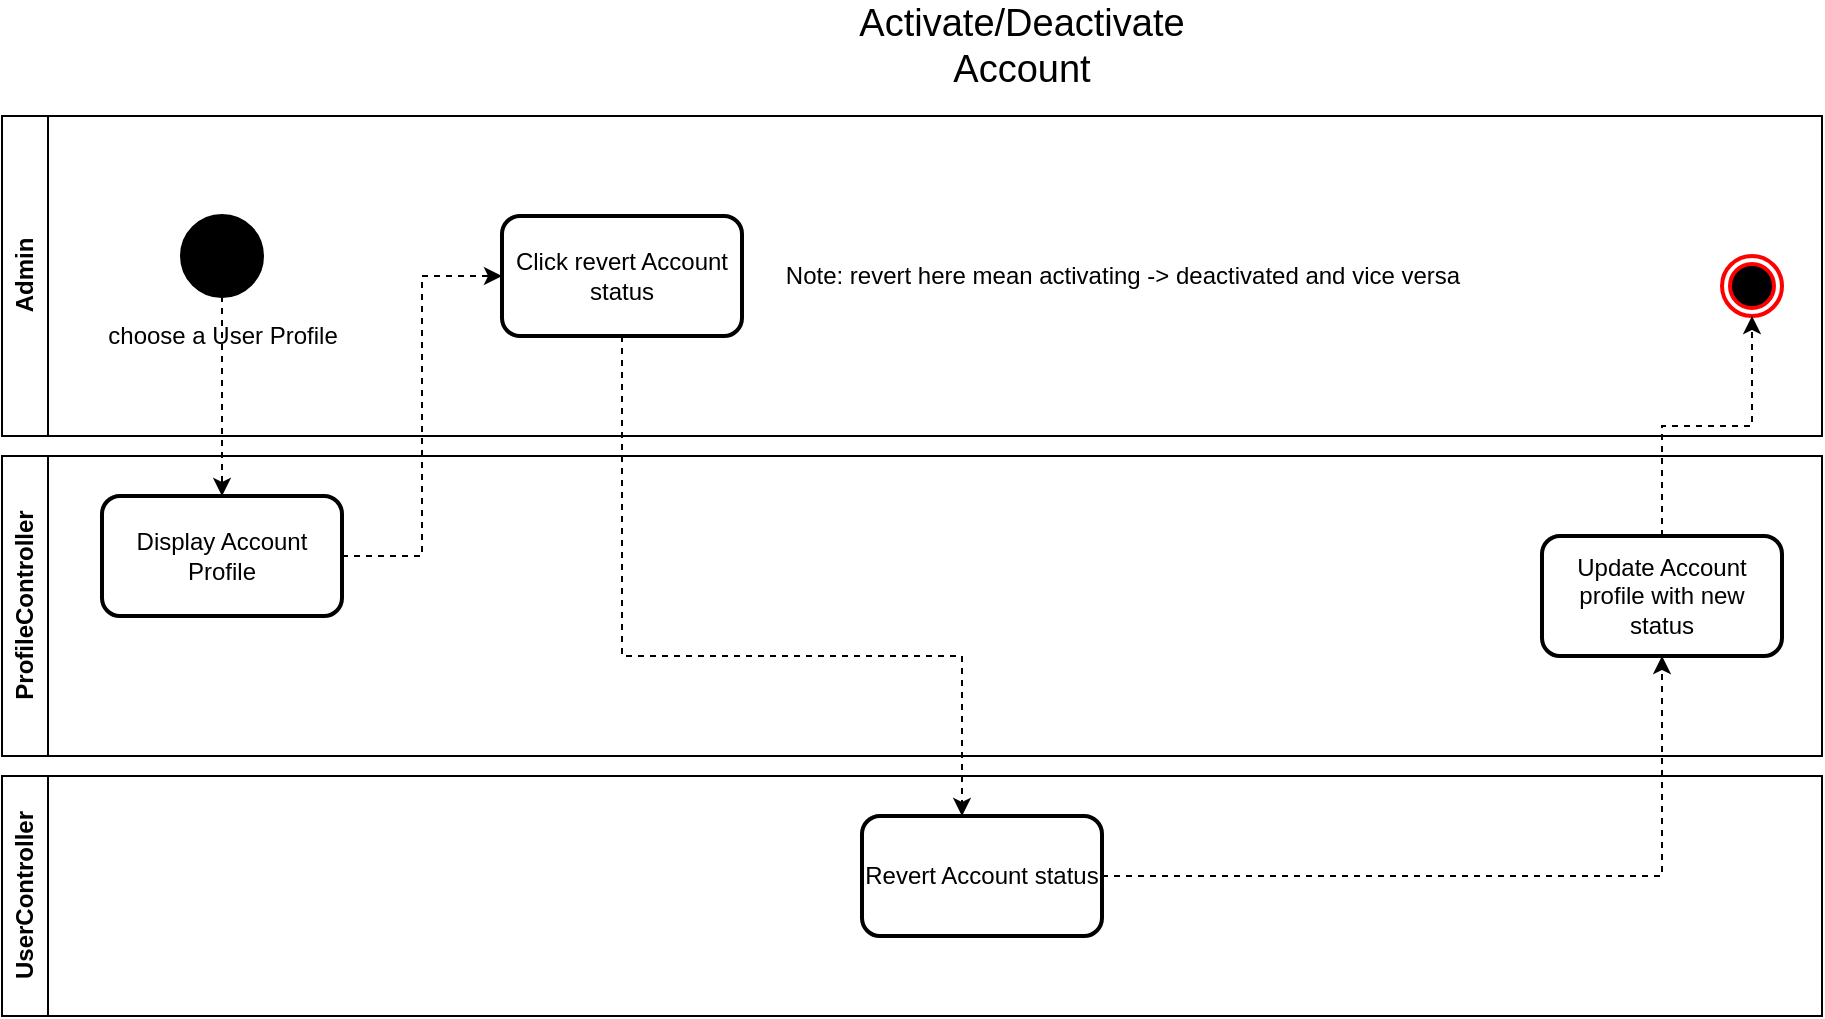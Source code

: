 <mxfile version="20.8.18" type="github">
  <diagram name="Page-1" id="ZVHwB_2-QM-X8pNNjGKv">
    <mxGraphModel dx="1144" dy="647" grid="1" gridSize="10" guides="1" tooltips="1" connect="1" arrows="1" fold="1" page="1" pageScale="1" pageWidth="850" pageHeight="1100" math="0" shadow="0">
      <root>
        <mxCell id="0" />
        <mxCell id="1" parent="0" />
        <mxCell id="z3NdWrhZ5yllbA3i4Mgm-1" value="Admin" style="swimlane;horizontal=0;whiteSpace=wrap;html=1;" vertex="1" parent="1">
          <mxGeometry x="40" y="90" width="910" height="160" as="geometry" />
        </mxCell>
        <mxCell id="z3NdWrhZ5yllbA3i4Mgm-2" value="choose a User Profile" style="shape=ellipse;html=1;fillColor=strokeColor;strokeWidth=2;verticalLabelPosition=bottom;verticalAlignment=top;perimeter=ellipsePerimeter;" vertex="1" parent="z3NdWrhZ5yllbA3i4Mgm-1">
          <mxGeometry x="90" y="50" width="40" height="40" as="geometry" />
        </mxCell>
        <mxCell id="z3NdWrhZ5yllbA3i4Mgm-3" value="" style="ellipse;html=1;shape=endState;fillColor=#000000;strokeColor=#ff0000;strokeWidth=2;fontFamily=Helvetica;fontSize=12;fontColor=default;" vertex="1" parent="z3NdWrhZ5yllbA3i4Mgm-1">
          <mxGeometry x="860" y="70" width="30" height="30" as="geometry" />
        </mxCell>
        <mxCell id="z3NdWrhZ5yllbA3i4Mgm-4" value="Click revert Account status" style="rounded=1;whiteSpace=wrap;html=1;strokeWidth=2;fontFamily=Helvetica;fontSize=12;" vertex="1" parent="z3NdWrhZ5yllbA3i4Mgm-1">
          <mxGeometry x="250" y="50" width="120" height="60" as="geometry" />
        </mxCell>
        <mxCell id="z3NdWrhZ5yllbA3i4Mgm-6" value="Note: revert here mean activating -&amp;gt; deactivated and vice versa" style="text;html=1;align=center;verticalAlign=middle;resizable=0;points=[];autosize=1;strokeColor=none;fillColor=none;" vertex="1" parent="z3NdWrhZ5yllbA3i4Mgm-1">
          <mxGeometry x="380" y="65" width="360" height="30" as="geometry" />
        </mxCell>
        <mxCell id="z3NdWrhZ5yllbA3i4Mgm-7" value="ProfileController" style="swimlane;horizontal=0;whiteSpace=wrap;html=1;" vertex="1" parent="1">
          <mxGeometry x="40" y="260" width="910" height="150" as="geometry" />
        </mxCell>
        <mxCell id="z3NdWrhZ5yllbA3i4Mgm-8" value="Update Account profile with new status" style="rounded=1;whiteSpace=wrap;html=1;strokeWidth=2;fontFamily=Helvetica;fontSize=12;" vertex="1" parent="z3NdWrhZ5yllbA3i4Mgm-7">
          <mxGeometry x="770" y="40" width="120" height="60" as="geometry" />
        </mxCell>
        <mxCell id="z3NdWrhZ5yllbA3i4Mgm-9" value="Display Account Profile" style="rounded=1;whiteSpace=wrap;html=1;strokeWidth=2;fontFamily=Helvetica;fontSize=12;" vertex="1" parent="z3NdWrhZ5yllbA3i4Mgm-7">
          <mxGeometry x="50" y="20" width="120" height="60" as="geometry" />
        </mxCell>
        <mxCell id="z3NdWrhZ5yllbA3i4Mgm-10" value="UserController" style="swimlane;horizontal=0;whiteSpace=wrap;html=1;" vertex="1" parent="1">
          <mxGeometry x="40" y="420" width="910" height="120" as="geometry" />
        </mxCell>
        <mxCell id="z3NdWrhZ5yllbA3i4Mgm-11" value="Revert Account status" style="rounded=1;whiteSpace=wrap;html=1;strokeWidth=2;fontFamily=Helvetica;fontSize=12;" vertex="1" parent="z3NdWrhZ5yllbA3i4Mgm-10">
          <mxGeometry x="430" y="20" width="120" height="60" as="geometry" />
        </mxCell>
        <mxCell id="z3NdWrhZ5yllbA3i4Mgm-12" style="edgeStyle=orthogonalEdgeStyle;rounded=0;orthogonalLoop=1;jettySize=auto;html=1;entryX=0.5;entryY=1;entryDx=0;entryDy=0;dashed=1;strokeWidth=1;fontFamily=Helvetica;fontSize=12;fontColor=default;" edge="1" parent="1" source="z3NdWrhZ5yllbA3i4Mgm-8" target="z3NdWrhZ5yllbA3i4Mgm-3">
          <mxGeometry relative="1" as="geometry" />
        </mxCell>
        <mxCell id="z3NdWrhZ5yllbA3i4Mgm-13" style="edgeStyle=orthogonalEdgeStyle;rounded=0;orthogonalLoop=1;jettySize=auto;html=1;entryX=0.5;entryY=0;entryDx=0;entryDy=0;dashed=1;strokeWidth=1;fontFamily=Helvetica;fontSize=12;fontColor=default;" edge="1" parent="1" source="z3NdWrhZ5yllbA3i4Mgm-2" target="z3NdWrhZ5yllbA3i4Mgm-9">
          <mxGeometry relative="1" as="geometry" />
        </mxCell>
        <mxCell id="z3NdWrhZ5yllbA3i4Mgm-14" value="Activate/Deactivate Account" style="text;html=1;strokeColor=none;fillColor=none;align=center;verticalAlign=middle;whiteSpace=wrap;rounded=0;fontSize=19;" vertex="1" parent="1">
          <mxGeometry x="460" y="40" width="180" height="30" as="geometry" />
        </mxCell>
        <mxCell id="z3NdWrhZ5yllbA3i4Mgm-15" style="edgeStyle=orthogonalEdgeStyle;rounded=0;orthogonalLoop=1;jettySize=auto;html=1;dashed=1;entryX=0;entryY=0.5;entryDx=0;entryDy=0;" edge="1" parent="1" source="z3NdWrhZ5yllbA3i4Mgm-9" target="z3NdWrhZ5yllbA3i4Mgm-4">
          <mxGeometry relative="1" as="geometry" />
        </mxCell>
        <mxCell id="z3NdWrhZ5yllbA3i4Mgm-16" style="edgeStyle=orthogonalEdgeStyle;rounded=0;orthogonalLoop=1;jettySize=auto;html=1;dashed=1;" edge="1" parent="1" source="z3NdWrhZ5yllbA3i4Mgm-4" target="z3NdWrhZ5yllbA3i4Mgm-11">
          <mxGeometry relative="1" as="geometry">
            <Array as="points">
              <mxPoint x="350" y="360" />
              <mxPoint x="520" y="360" />
            </Array>
          </mxGeometry>
        </mxCell>
        <mxCell id="z3NdWrhZ5yllbA3i4Mgm-17" style="edgeStyle=orthogonalEdgeStyle;rounded=0;orthogonalLoop=1;jettySize=auto;html=1;entryX=0.5;entryY=1;entryDx=0;entryDy=0;dashed=1;" edge="1" parent="1" source="z3NdWrhZ5yllbA3i4Mgm-11" target="z3NdWrhZ5yllbA3i4Mgm-8">
          <mxGeometry relative="1" as="geometry" />
        </mxCell>
      </root>
    </mxGraphModel>
  </diagram>
</mxfile>
